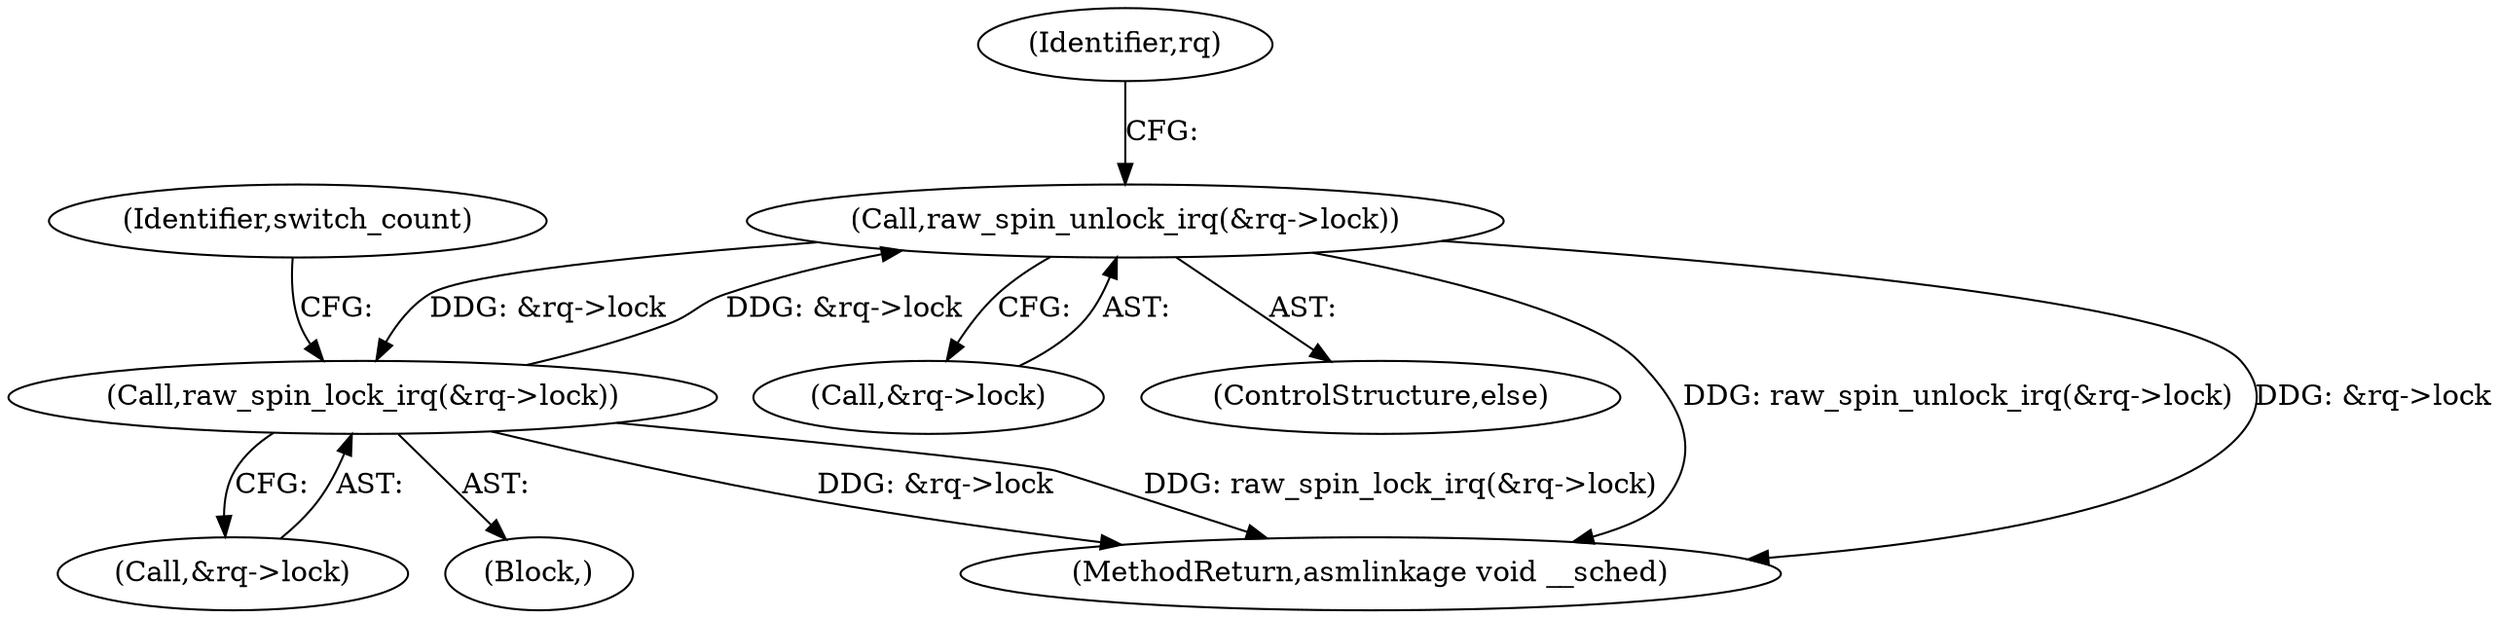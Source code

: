 digraph "0_linux_f26f9aff6aaf67e9a430d16c266f91b13a5bff64_2@pointer" {
"1000265" [label="(Call,raw_spin_unlock_irq(&rq->lock))"];
"1000137" [label="(Call,raw_spin_lock_irq(&rq->lock))"];
"1000265" [label="(Call,raw_spin_unlock_irq(&rq->lock))"];
"1000271" [label="(Identifier,rq)"];
"1000266" [label="(Call,&rq->lock)"];
"1000137" [label="(Call,raw_spin_lock_irq(&rq->lock))"];
"1000143" [label="(Identifier,switch_count)"];
"1000138" [label="(Call,&rq->lock)"];
"1000105" [label="(Block,)"];
"1000265" [label="(Call,raw_spin_unlock_irq(&rq->lock))"];
"1000264" [label="(ControlStructure,else)"];
"1000281" [label="(MethodReturn,asmlinkage void __sched)"];
"1000265" -> "1000264"  [label="AST: "];
"1000265" -> "1000266"  [label="CFG: "];
"1000266" -> "1000265"  [label="AST: "];
"1000271" -> "1000265"  [label="CFG: "];
"1000265" -> "1000281"  [label="DDG: raw_spin_unlock_irq(&rq->lock)"];
"1000265" -> "1000281"  [label="DDG: &rq->lock"];
"1000265" -> "1000137"  [label="DDG: &rq->lock"];
"1000137" -> "1000265"  [label="DDG: &rq->lock"];
"1000137" -> "1000105"  [label="AST: "];
"1000137" -> "1000138"  [label="CFG: "];
"1000138" -> "1000137"  [label="AST: "];
"1000143" -> "1000137"  [label="CFG: "];
"1000137" -> "1000281"  [label="DDG: &rq->lock"];
"1000137" -> "1000281"  [label="DDG: raw_spin_lock_irq(&rq->lock)"];
}

